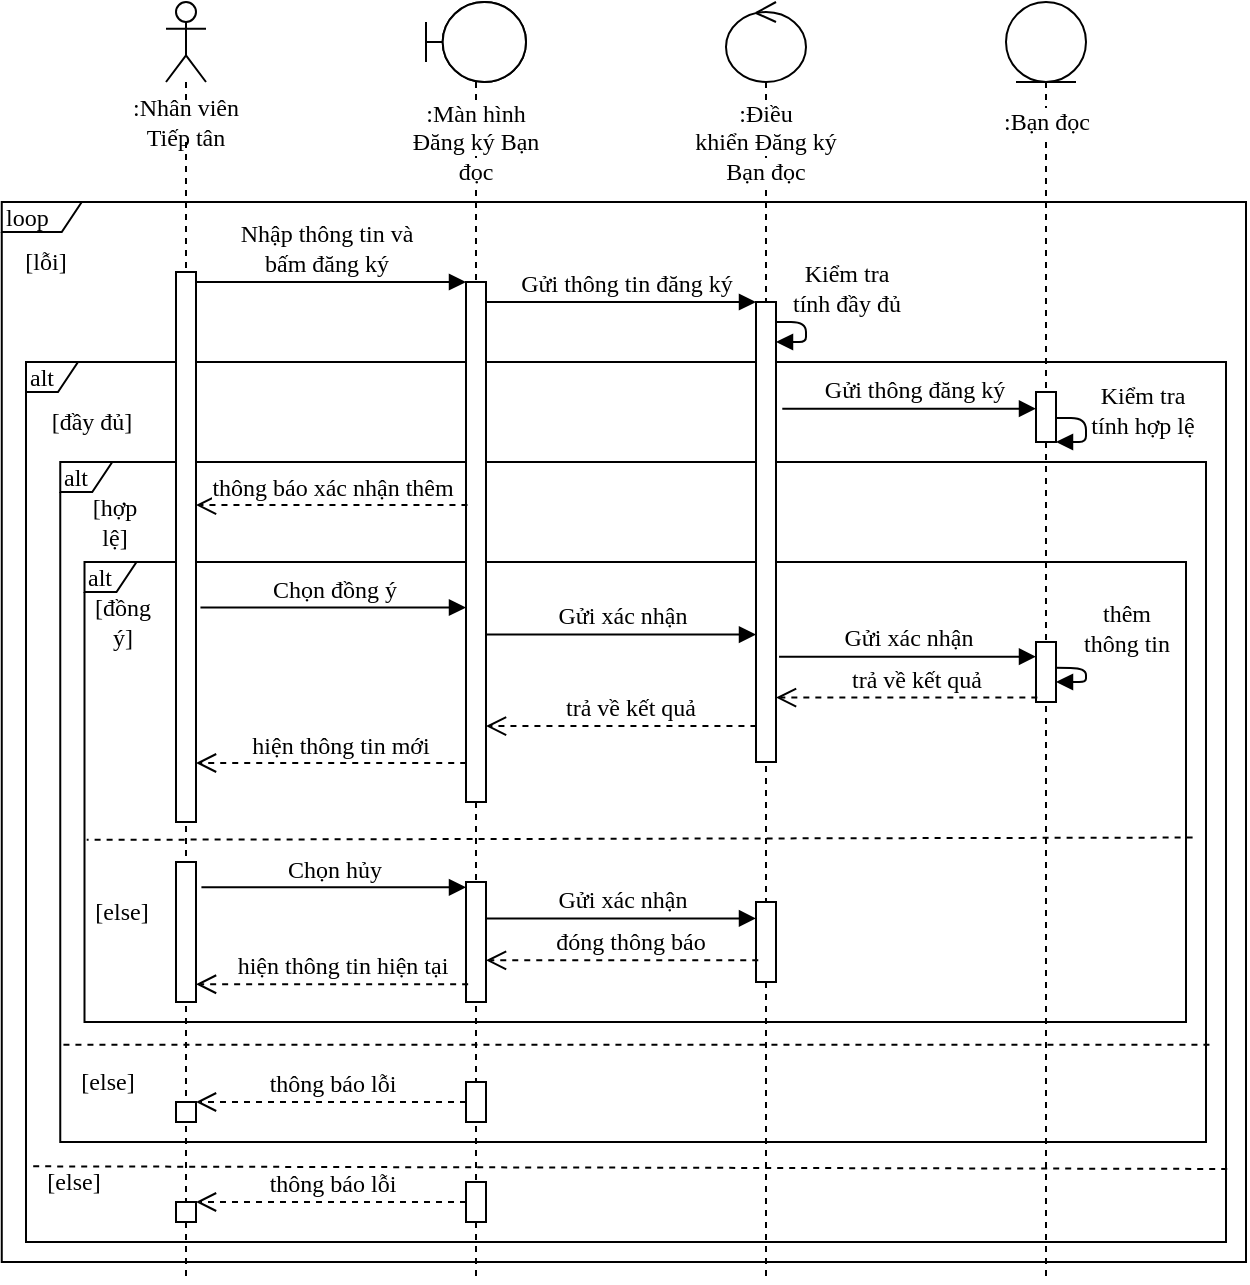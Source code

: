 <mxfile version="13.3.3" type="device"><diagram name="Page-1" id="13e1069c-82ec-6db2-03f1-153e76fe0fe0"><mxGraphModel dx="1028" dy="423" grid="1" gridSize="10" guides="1" tooltips="1" connect="1" arrows="1" fold="1" page="1" pageScale="1" pageWidth="827" pageHeight="1169" background="#ffffff" math="0" shadow="0"><root><mxCell id="0"/><mxCell id="1" parent="0"/><mxCell id="8qlqytxQUJr07SuBDFED-2" value="loop" style="shape=umlFrame;whiteSpace=wrap;html=1;width=40;height=15;fontFamily=Times New Roman;fontSize=12;align=left;" parent="1" vertex="1"><mxGeometry x="17.88" y="120" width="622.12" height="530" as="geometry"/></mxCell><mxCell id="8qlqytxQUJr07SuBDFED-74" value="alt" style="shape=umlFrame;whiteSpace=wrap;html=1;width=26;height=15;fontFamily=Times New Roman;fontSize=12;align=left;" parent="1" vertex="1"><mxGeometry x="30" y="200" width="600" height="440" as="geometry"/></mxCell><mxCell id="Mqc2IqFKAtQLX73uKZ2_-26" value="alt" style="shape=umlFrame;whiteSpace=wrap;html=1;width=26;height=15;fontFamily=Times New Roman;fontSize=12;align=left;" vertex="1" parent="1"><mxGeometry x="47.13" y="250" width="572.87" height="340" as="geometry"/></mxCell><mxCell id="Mqc2IqFKAtQLX73uKZ2_-70" value="alt" style="shape=umlFrame;whiteSpace=wrap;html=1;width=26;height=15;fontFamily=Times New Roman;fontSize=12;align=left;" vertex="1" parent="1"><mxGeometry x="59.25" y="300" width="550.75" height="230" as="geometry"/></mxCell><mxCell id="tdb_ClGOePPP8fU_YmU6-1" value="" style="shape=umlLifeline;participant=umlActor;perimeter=lifelinePerimeter;whiteSpace=wrap;html=1;container=1;collapsible=0;recursiveResize=0;verticalAlign=top;spacingTop=36;labelBackgroundColor=#ffffff;outlineConnect=0;fontFamily=Times New Roman;fontSize=11;" parent="1" vertex="1"><mxGeometry x="100" y="20" width="20" height="640" as="geometry"/></mxCell><mxCell id="tdb_ClGOePPP8fU_YmU6-8" value="" style="html=1;points=[];perimeter=orthogonalPerimeter;fontFamily=Times New Roman;fontSize=12;" parent="tdb_ClGOePPP8fU_YmU6-1" vertex="1"><mxGeometry x="5" y="135" width="10" height="275" as="geometry"/></mxCell><mxCell id="8qlqytxQUJr07SuBDFED-80" value="" style="html=1;points=[];perimeter=orthogonalPerimeter;fontFamily=Times New Roman;fontSize=12;" parent="tdb_ClGOePPP8fU_YmU6-1" vertex="1"><mxGeometry x="5" y="600" width="10" height="10" as="geometry"/></mxCell><mxCell id="Mqc2IqFKAtQLX73uKZ2_-28" value="" style="html=1;points=[];perimeter=orthogonalPerimeter;fontFamily=Times New Roman;fontSize=12;" vertex="1" parent="tdb_ClGOePPP8fU_YmU6-1"><mxGeometry x="5" y="430" width="10" height="70" as="geometry"/></mxCell><mxCell id="Mqc2IqFKAtQLX73uKZ2_-88" value="" style="html=1;points=[];perimeter=orthogonalPerimeter;fontFamily=Times New Roman;fontSize=12;" vertex="1" parent="tdb_ClGOePPP8fU_YmU6-1"><mxGeometry x="5" y="550" width="10" height="10" as="geometry"/></mxCell><mxCell id="tdb_ClGOePPP8fU_YmU6-2" value="" style="shape=umlLifeline;participant=umlBoundary;perimeter=lifelinePerimeter;whiteSpace=wrap;html=1;container=1;collapsible=0;recursiveResize=0;verticalAlign=top;spacingTop=36;labelBackgroundColor=#ffffff;outlineConnect=0;fontFamily=Times New Roman;fontSize=12;" parent="1" vertex="1"><mxGeometry x="230" y="20" width="50" height="640" as="geometry"/></mxCell><mxCell id="Mqc2IqFKAtQLX73uKZ2_-75" value="" style="shape=umlLifeline;participant=umlBoundary;perimeter=lifelinePerimeter;whiteSpace=wrap;html=1;container=1;collapsible=0;recursiveResize=0;verticalAlign=top;spacingTop=36;labelBackgroundColor=#ffffff;outlineConnect=0;fontFamily=Times New Roman;fontSize=12;" vertex="1" parent="tdb_ClGOePPP8fU_YmU6-2"><mxGeometry width="50" height="640" as="geometry"/></mxCell><mxCell id="Mqc2IqFKAtQLX73uKZ2_-76" value="" style="html=1;points=[];perimeter=orthogonalPerimeter;fontFamily=Times New Roman;fontSize=12;" vertex="1" parent="Mqc2IqFKAtQLX73uKZ2_-75"><mxGeometry x="20" y="140" width="10" height="260" as="geometry"/></mxCell><mxCell id="Mqc2IqFKAtQLX73uKZ2_-29" value="" style="html=1;points=[];perimeter=orthogonalPerimeter;fontFamily=Times New Roman;fontSize=12;" vertex="1" parent="Mqc2IqFKAtQLX73uKZ2_-75"><mxGeometry x="20" y="440" width="10" height="60" as="geometry"/></mxCell><mxCell id="Mqc2IqFKAtQLX73uKZ2_-86" value="" style="html=1;points=[];perimeter=orthogonalPerimeter;fontFamily=Times New Roman;fontSize=12;" vertex="1" parent="Mqc2IqFKAtQLX73uKZ2_-75"><mxGeometry x="20" y="540" width="10" height="20" as="geometry"/></mxCell><mxCell id="Mqc2IqFKAtQLX73uKZ2_-87" value="thông báo lỗi" style="html=1;verticalAlign=bottom;endArrow=open;dashed=1;endSize=8;fontFamily=Times New Roman;fontSize=12;" edge="1" parent="Mqc2IqFKAtQLX73uKZ2_-75" source="Mqc2IqFKAtQLX73uKZ2_-86"><mxGeometry relative="1" as="geometry"><mxPoint x="20.41" y="655.53" as="sourcePoint"/><mxPoint x="-115.0" y="550" as="targetPoint"/></mxGeometry></mxCell><mxCell id="8qlqytxQUJr07SuBDFED-81" value="thông báo lỗi" style="html=1;verticalAlign=bottom;endArrow=open;dashed=1;endSize=8;fontFamily=Times New Roman;fontSize=12;" parent="Mqc2IqFKAtQLX73uKZ2_-75" edge="1" source="8qlqytxQUJr07SuBDFED-82"><mxGeometry relative="1" as="geometry"><mxPoint x="20.41" y="705.53" as="sourcePoint"/><mxPoint x="-115" y="600" as="targetPoint"/></mxGeometry></mxCell><mxCell id="8qlqytxQUJr07SuBDFED-82" value="" style="html=1;points=[];perimeter=orthogonalPerimeter;fontFamily=Times New Roman;fontSize=12;" parent="Mqc2IqFKAtQLX73uKZ2_-75" vertex="1"><mxGeometry x="20" y="590" width="10" height="20" as="geometry"/></mxCell><mxCell id="tdb_ClGOePPP8fU_YmU6-10" value="" style="html=1;points=[];perimeter=orthogonalPerimeter;fontFamily=Times New Roman;fontSize=12;" parent="tdb_ClGOePPP8fU_YmU6-2" vertex="1"><mxGeometry x="20" y="140" width="10" height="260" as="geometry"/></mxCell><mxCell id="tdb_ClGOePPP8fU_YmU6-3" value="" style="shape=umlLifeline;participant=umlControl;perimeter=lifelinePerimeter;whiteSpace=wrap;html=1;container=1;collapsible=0;recursiveResize=0;verticalAlign=top;spacingTop=36;labelBackgroundColor=#ffffff;outlineConnect=0;fontFamily=Times New Roman;fontSize=12;" parent="1" vertex="1"><mxGeometry x="380" y="20" width="40" height="640" as="geometry"/></mxCell><mxCell id="Mqc2IqFKAtQLX73uKZ2_-27" value="" style="html=1;points=[];perimeter=orthogonalPerimeter;fontFamily=Times New Roman;fontSize=12;" vertex="1" parent="tdb_ClGOePPP8fU_YmU6-3"><mxGeometry x="15" y="450" width="10" height="40" as="geometry"/></mxCell><mxCell id="tdb_ClGOePPP8fU_YmU6-4" value="" style="shape=umlLifeline;participant=umlEntity;perimeter=lifelinePerimeter;whiteSpace=wrap;html=1;container=1;collapsible=0;recursiveResize=0;verticalAlign=top;spacingTop=36;labelBackgroundColor=#ffffff;outlineConnect=0;fontFamily=Times New Roman;fontSize=12;" parent="1" vertex="1"><mxGeometry x="520" y="20" width="40" height="640" as="geometry"/></mxCell><mxCell id="Mqc2IqFKAtQLX73uKZ2_-67" value="" style="html=1;points=[];perimeter=orthogonalPerimeter;fontFamily=Times New Roman;fontSize=12;" vertex="1" parent="tdb_ClGOePPP8fU_YmU6-4"><mxGeometry x="15" y="195" width="10" height="25" as="geometry"/></mxCell><mxCell id="Mqc2IqFKAtQLX73uKZ2_-68" value="Kiểm tra&lt;br&gt;tính hợp lệ" style="html=1;verticalAlign=bottom;endArrow=block;fontFamily=Times New Roman;fontSize=12;" edge="1" parent="tdb_ClGOePPP8fU_YmU6-4" source="Mqc2IqFKAtQLX73uKZ2_-67" target="Mqc2IqFKAtQLX73uKZ2_-67"><mxGeometry x="0.298" y="30" width="80" relative="1" as="geometry"><mxPoint x="-105" y="170" as="sourcePoint"/><mxPoint x="25" y="221" as="targetPoint"/><Array as="points"><mxPoint x="40" y="208"/><mxPoint x="40" y="220"/></Array><mxPoint x="28" y="-29" as="offset"/></mxGeometry></mxCell><mxCell id="Mqc2IqFKAtQLX73uKZ2_-45" value="" style="html=1;points=[];perimeter=orthogonalPerimeter;fontFamily=Times New Roman;fontSize=12;" vertex="1" parent="tdb_ClGOePPP8fU_YmU6-4"><mxGeometry x="15" y="320" width="10" height="30" as="geometry"/></mxCell><mxCell id="Mqc2IqFKAtQLX73uKZ2_-37" value="thêm&lt;br&gt;thông tin" style="html=1;verticalAlign=bottom;endArrow=block;fontFamily=Times New Roman;fontSize=12;exitX=0.963;exitY=0.431;exitDx=0;exitDy=0;exitPerimeter=0;" edge="1" parent="tdb_ClGOePPP8fU_YmU6-4" source="Mqc2IqFKAtQLX73uKZ2_-45" target="Mqc2IqFKAtQLX73uKZ2_-45"><mxGeometry x="-0.177" y="20" width="80" relative="1" as="geometry"><mxPoint x="4.87" y="297.85" as="sourcePoint"/><mxPoint x="4.87" y="310.85" as="targetPoint"/><Array as="points"><mxPoint x="40" y="333"/><mxPoint x="40" y="340"/></Array><mxPoint y="-3" as="offset"/></mxGeometry></mxCell><mxCell id="GiUdu1NR9oItqfrMwQUK-1" value=":Nhân viên Tiếp tân" style="text;html=1;strokeColor=none;fillColor=#FFFFFF;align=center;verticalAlign=middle;whiteSpace=wrap;rounded=0;fontSize=12;fontFamily=Times New Roman;" parent="1" vertex="1"><mxGeometry x="75" y="70" width="70" height="20" as="geometry"/></mxCell><mxCell id="tdb_ClGOePPP8fU_YmU6-6" value="&lt;font style=&quot;font-size: 12px&quot;&gt;Nhập thông tin và&lt;br&gt;bấm đăng ký&lt;br&gt;&lt;/font&gt;" style="html=1;verticalAlign=bottom;endArrow=block;fontFamily=Times New Roman;fontSize=12;" parent="1" source="tdb_ClGOePPP8fU_YmU6-8" target="tdb_ClGOePPP8fU_YmU6-10" edge="1"><mxGeometry x="-0.037" width="80" relative="1" as="geometry"><mxPoint x="130" y="150" as="sourcePoint"/><mxPoint x="220" y="170" as="targetPoint"/><Array as="points"><mxPoint x="150" y="160"/></Array><mxPoint as="offset"/></mxGeometry></mxCell><mxCell id="tdb_ClGOePPP8fU_YmU6-9" value="Gửi thông tin đăng ký" style="html=1;verticalAlign=bottom;endArrow=block;fontFamily=Times New Roman;fontSize=12;" parent="1" source="tdb_ClGOePPP8fU_YmU6-10" target="tdb_ClGOePPP8fU_YmU6-12" edge="1"><mxGeometry x="0.032" width="80" relative="1" as="geometry"><mxPoint x="260.0" y="180" as="sourcePoint"/><mxPoint x="404.69" y="180" as="targetPoint"/><Array as="points"><mxPoint x="360" y="170"/></Array><mxPoint as="offset"/></mxGeometry></mxCell><mxCell id="tdb_ClGOePPP8fU_YmU6-12" value="" style="html=1;points=[];perimeter=orthogonalPerimeter;fontFamily=Times New Roman;fontSize=12;" parent="1" vertex="1"><mxGeometry x="395" y="170" width="10" height="230" as="geometry"/></mxCell><mxCell id="GiUdu1NR9oItqfrMwQUK-2" value="&lt;span style=&quot;background-color: rgb(255 , 255 , 255)&quot;&gt;:Màn hình Đăng ký Bạn đọc&lt;/span&gt;" style="text;html=1;strokeColor=none;fillColor=none;align=center;verticalAlign=middle;whiteSpace=wrap;rounded=0;fontFamily=Times New Roman;fontSize=12;" parent="1" vertex="1"><mxGeometry x="220" y="80" width="70" height="20" as="geometry"/></mxCell><mxCell id="GiUdu1NR9oItqfrMwQUK-3" value="&lt;span style=&quot;background-color: rgb(255 , 255 , 255)&quot;&gt;:Điều khiển&amp;nbsp;&lt;/span&gt;&lt;span style=&quot;background-color: rgb(255 , 255 , 255)&quot;&gt;Đăng ký Bạn đọc&lt;/span&gt;" style="text;html=1;strokeColor=none;fillColor=none;align=center;verticalAlign=middle;whiteSpace=wrap;rounded=0;fontFamily=Times New Roman;fontSize=12;" parent="1" vertex="1"><mxGeometry x="360" y="80" width="80" height="20" as="geometry"/></mxCell><mxCell id="GiUdu1NR9oItqfrMwQUK-4" value="&lt;span style=&quot;background-color: rgb(255 , 255 , 255)&quot;&gt;:Bạn đọc&lt;/span&gt;" style="text;html=1;strokeColor=none;fillColor=none;align=center;verticalAlign=middle;whiteSpace=wrap;rounded=0;fontFamily=Times New Roman;fontSize=12;" parent="1" vertex="1"><mxGeometry x="512.5" y="70" width="55" height="20" as="geometry"/></mxCell><mxCell id="8qlqytxQUJr07SuBDFED-1" value="Kiểm tra&lt;br&gt;tính đầy đủ" style="html=1;verticalAlign=bottom;endArrow=block;fontFamily=Times New Roman;fontSize=12;" parent="1" source="tdb_ClGOePPP8fU_YmU6-12" target="tdb_ClGOePPP8fU_YmU6-12" edge="1"><mxGeometry x="-0.25" y="20" width="80" relative="1" as="geometry"><mxPoint x="400" y="180" as="sourcePoint"/><mxPoint x="539.33" y="160.1" as="targetPoint"/><Array as="points"><mxPoint x="420" y="180"/><mxPoint x="420" y="190"/></Array><mxPoint as="offset"/></mxGeometry></mxCell><mxCell id="8qlqytxQUJr07SuBDFED-3" value="[lỗi]" style="text;html=1;strokeColor=none;fillColor=none;align=center;verticalAlign=middle;whiteSpace=wrap;rounded=0;fontFamily=Times New Roman;fontSize=12;" parent="1" vertex="1"><mxGeometry x="30" y="140" width="20" height="20" as="geometry"/></mxCell><mxCell id="8qlqytxQUJr07SuBDFED-5" value="[đầy đủ]" style="text;html=1;strokeColor=none;fillColor=none;align=center;verticalAlign=middle;whiteSpace=wrap;rounded=0;fontFamily=Times New Roman;fontSize=12;" parent="1" vertex="1"><mxGeometry x="39.25" y="220" width="48.25" height="20" as="geometry"/></mxCell><mxCell id="8qlqytxQUJr07SuBDFED-27" value="[else]" style="text;html=1;strokeColor=none;fillColor=none;align=center;verticalAlign=middle;whiteSpace=wrap;rounded=0;fontFamily=Times New Roman;fontSize=12;" parent="1" vertex="1"><mxGeometry x="59.25" y="550" width="24" height="20" as="geometry"/></mxCell><mxCell id="Mqc2IqFKAtQLX73uKZ2_-22" value="thông báo xác nhận thêm" style="html=1;verticalAlign=bottom;endArrow=open;dashed=1;endSize=8;fontFamily=Times New Roman;fontSize=12;exitX=0.073;exitY=0.429;exitDx=0;exitDy=0;exitPerimeter=0;" edge="1" parent="1" source="tdb_ClGOePPP8fU_YmU6-10" target="tdb_ClGOePPP8fU_YmU6-8"><mxGeometry relative="1" as="geometry"><mxPoint x="251" y="229.58" as="sourcePoint"/><mxPoint x="115" y="229.58" as="targetPoint"/></mxGeometry></mxCell><mxCell id="Mqc2IqFKAtQLX73uKZ2_-30" value="[hợp lệ]" style="text;html=1;strokeColor=none;fillColor=none;align=center;verticalAlign=middle;whiteSpace=wrap;rounded=0;fontFamily=Times New Roman;fontSize=12;" vertex="1" parent="1"><mxGeometry x="59.25" y="270" width="30.75" height="20" as="geometry"/></mxCell><mxCell id="Mqc2IqFKAtQLX73uKZ2_-31" value="[else]" style="text;html=1;strokeColor=none;fillColor=none;align=center;verticalAlign=middle;whiteSpace=wrap;rounded=0;fontFamily=Times New Roman;fontSize=12;" vertex="1" parent="1"><mxGeometry x="66" y="465" width="24" height="20" as="geometry"/></mxCell><mxCell id="Mqc2IqFKAtQLX73uKZ2_-32" value="" style="endArrow=none;dashed=1;html=1;fontFamily=Times New Roman;fontSize=12;exitX=1.003;exitY=0.857;exitDx=0;exitDy=0;exitPerimeter=0;entryX=0;entryY=0.857;entryDx=0;entryDy=0;entryPerimeter=0;" edge="1" parent="1" source="Mqc2IqFKAtQLX73uKZ2_-26" target="Mqc2IqFKAtQLX73uKZ2_-26"><mxGeometry width="50" height="50" relative="1" as="geometry"><mxPoint x="623.575" y="460.88" as="sourcePoint"/><mxPoint x="24" y="463" as="targetPoint"/><Array as="points"/></mxGeometry></mxCell><mxCell id="Mqc2IqFKAtQLX73uKZ2_-33" value="Chọn đồng ý" style="html=1;verticalAlign=bottom;endArrow=block;fontFamily=Times New Roman;fontSize=12;exitX=1.222;exitY=0.61;exitDx=0;exitDy=0;exitPerimeter=0;" edge="1" parent="1" source="tdb_ClGOePPP8fU_YmU6-8" target="tdb_ClGOePPP8fU_YmU6-10"><mxGeometry width="80" relative="1" as="geometry"><mxPoint x="105" y="286" as="sourcePoint"/><mxPoint x="240" y="286.34" as="targetPoint"/><Array as="points"/></mxGeometry></mxCell><mxCell id="Mqc2IqFKAtQLX73uKZ2_-34" value="Gửi xác nhận" style="html=1;verticalAlign=bottom;endArrow=block;fontFamily=Times New Roman;fontSize=12;exitX=0.96;exitY=0.678;exitDx=0;exitDy=0;exitPerimeter=0;" edge="1" parent="1" source="tdb_ClGOePPP8fU_YmU6-10" target="tdb_ClGOePPP8fU_YmU6-12"><mxGeometry x="0.005" width="80" relative="1" as="geometry"><mxPoint x="260" y="276" as="sourcePoint"/><mxPoint x="385" y="300.08" as="targetPoint"/><Array as="points"/><mxPoint as="offset"/></mxGeometry></mxCell><mxCell id="Mqc2IqFKAtQLX73uKZ2_-35" value="Chọn hủy" style="html=1;verticalAlign=bottom;endArrow=block;fontFamily=Times New Roman;fontSize=12;exitX=1.271;exitY=0.181;exitDx=0;exitDy=0;exitPerimeter=0;" edge="1" parent="1" target="Mqc2IqFKAtQLX73uKZ2_-29" source="Mqc2IqFKAtQLX73uKZ2_-28"><mxGeometry width="80" relative="1" as="geometry"><mxPoint x="105" y="410" as="sourcePoint"/><mxPoint x="230" y="464.76" as="targetPoint"/><Array as="points"/></mxGeometry></mxCell><mxCell id="Mqc2IqFKAtQLX73uKZ2_-38" value="Gửi xác nhận" style="html=1;verticalAlign=bottom;endArrow=block;fontFamily=Times New Roman;fontSize=12;exitX=1.153;exitY=0.771;exitDx=0;exitDy=0;exitPerimeter=0;" edge="1" parent="1" target="Mqc2IqFKAtQLX73uKZ2_-45" source="tdb_ClGOePPP8fU_YmU6-12"><mxGeometry x="0.005" width="80" relative="1" as="geometry"><mxPoint x="394.7" y="310.4" as="sourcePoint"/><mxPoint x="515" y="310.4" as="targetPoint"/><Array as="points"/><mxPoint as="offset"/></mxGeometry></mxCell><mxCell id="Mqc2IqFKAtQLX73uKZ2_-39" value="trả về kết quả" style="html=1;verticalAlign=bottom;endArrow=open;dashed=1;endSize=8;fontFamily=Times New Roman;fontSize=12;exitX=0.067;exitY=0.926;exitDx=0;exitDy=0;exitPerimeter=0;" edge="1" parent="1" source="Mqc2IqFKAtQLX73uKZ2_-45" target="tdb_ClGOePPP8fU_YmU6-12"><mxGeometry x="-0.063" relative="1" as="geometry"><mxPoint x="520" y="340" as="sourcePoint"/><mxPoint x="395" y="340" as="targetPoint"/><mxPoint as="offset"/></mxGeometry></mxCell><mxCell id="Mqc2IqFKAtQLX73uKZ2_-40" value="trả về kết quả" style="html=1;verticalAlign=bottom;endArrow=open;dashed=1;endSize=8;fontFamily=Times New Roman;fontSize=12;exitX=0.022;exitY=0.922;exitDx=0;exitDy=0;exitPerimeter=0;" edge="1" parent="1" source="tdb_ClGOePPP8fU_YmU6-12" target="tdb_ClGOePPP8fU_YmU6-10"><mxGeometry x="-0.063" relative="1" as="geometry"><mxPoint x="383.9" y="353.92" as="sourcePoint"/><mxPoint x="280" y="354" as="targetPoint"/><mxPoint as="offset"/></mxGeometry></mxCell><mxCell id="Mqc2IqFKAtQLX73uKZ2_-41" value="hiện thông tin mới" style="html=1;verticalAlign=bottom;endArrow=open;dashed=1;endSize=8;fontFamily=Times New Roman;fontSize=12;exitX=0.011;exitY=0.925;exitDx=0;exitDy=0;exitPerimeter=0;" edge="1" parent="1" source="tdb_ClGOePPP8fU_YmU6-10" target="tdb_ClGOePPP8fU_YmU6-8"><mxGeometry x="-0.063" relative="1" as="geometry"><mxPoint x="239.46" y="365.44" as="sourcePoint"/><mxPoint x="105" y="365.44" as="targetPoint"/><mxPoint as="offset"/></mxGeometry></mxCell><mxCell id="Mqc2IqFKAtQLX73uKZ2_-42" value="Gửi xác nhận" style="html=1;verticalAlign=bottom;endArrow=block;fontFamily=Times New Roman;fontSize=12;exitX=1.013;exitY=0.304;exitDx=0;exitDy=0;exitPerimeter=0;" edge="1" parent="1" source="Mqc2IqFKAtQLX73uKZ2_-29" target="Mqc2IqFKAtQLX73uKZ2_-27"><mxGeometry width="80" relative="1" as="geometry"><mxPoint x="250" y="420" as="sourcePoint"/><mxPoint x="385" y="420" as="targetPoint"/><Array as="points"/></mxGeometry></mxCell><mxCell id="Mqc2IqFKAtQLX73uKZ2_-43" value="đóng thông báo" style="html=1;verticalAlign=bottom;endArrow=open;dashed=1;endSize=8;fontFamily=Times New Roman;fontSize=12;exitX=0.113;exitY=0.729;exitDx=0;exitDy=0;exitPerimeter=0;" edge="1" parent="1" source="Mqc2IqFKAtQLX73uKZ2_-27" target="Mqc2IqFKAtQLX73uKZ2_-29"><mxGeometry x="-0.063" relative="1" as="geometry"><mxPoint x="396" y="504" as="sourcePoint"/><mxPoint x="241.43" y="450.0" as="targetPoint"/><mxPoint as="offset"/></mxGeometry></mxCell><mxCell id="Mqc2IqFKAtQLX73uKZ2_-44" value="hiện thông tin hiện tại" style="html=1;verticalAlign=bottom;endArrow=open;dashed=1;endSize=8;fontFamily=Times New Roman;fontSize=12;exitX=0.107;exitY=0.852;exitDx=0;exitDy=0;exitPerimeter=0;" edge="1" parent="1" source="Mqc2IqFKAtQLX73uKZ2_-29" target="Mqc2IqFKAtQLX73uKZ2_-28"><mxGeometry x="-0.063" relative="1" as="geometry"><mxPoint x="234.46" y="460.0" as="sourcePoint"/><mxPoint x="100" y="460.0" as="targetPoint"/><mxPoint as="offset"/></mxGeometry></mxCell><mxCell id="Mqc2IqFKAtQLX73uKZ2_-61" value="" style="endArrow=none;dashed=1;html=1;fontFamily=Times New Roman;fontSize=12;exitX=1.001;exitY=0.917;exitDx=0;exitDy=0;exitPerimeter=0;entryX=0.001;entryY=0.914;entryDx=0;entryDy=0;entryPerimeter=0;" edge="1" parent="1" source="8qlqytxQUJr07SuBDFED-74" target="8qlqytxQUJr07SuBDFED-74"><mxGeometry width="50" height="50" relative="1" as="geometry"><mxPoint x="724.97" y="620.0" as="sourcePoint"/><mxPoint x="10.0" y="620.0" as="targetPoint"/><Array as="points"/></mxGeometry></mxCell><mxCell id="Mqc2IqFKAtQLX73uKZ2_-66" value="Gửi thông đăng ký" style="html=1;verticalAlign=bottom;endArrow=block;fontFamily=Times New Roman;fontSize=12;exitX=1.314;exitY=0.232;exitDx=0;exitDy=0;exitPerimeter=0;" edge="1" parent="1" source="tdb_ClGOePPP8fU_YmU6-12" target="Mqc2IqFKAtQLX73uKZ2_-67"><mxGeometry x="0.032" width="80" relative="1" as="geometry"><mxPoint x="400" y="230" as="sourcePoint"/><mxPoint x="535" y="229.66" as="targetPoint"/><Array as="points"/><mxPoint as="offset"/></mxGeometry></mxCell><mxCell id="Mqc2IqFKAtQLX73uKZ2_-71" value="[đồng ý]" style="text;html=1;strokeColor=none;fillColor=none;align=center;verticalAlign=middle;whiteSpace=wrap;rounded=0;fontFamily=Times New Roman;fontSize=12;" vertex="1" parent="1"><mxGeometry x="63.25" y="320" width="30.75" height="20" as="geometry"/></mxCell><mxCell id="Mqc2IqFKAtQLX73uKZ2_-85" value="" style="endArrow=none;dashed=1;html=1;fontFamily=Times New Roman;fontSize=12;exitX=1.006;exitY=0.599;exitDx=0;exitDy=0;exitPerimeter=0;entryX=0.002;entryY=0.604;entryDx=0;entryDy=0;entryPerimeter=0;" edge="1" parent="1" source="Mqc2IqFKAtQLX73uKZ2_-70" target="Mqc2IqFKAtQLX73uKZ2_-70"><mxGeometry width="50" height="50" relative="1" as="geometry"><mxPoint x="740.53" y="551.6" as="sourcePoint"/><mxPoint x="55.77" y="551.6" as="targetPoint"/><Array as="points"/></mxGeometry></mxCell><mxCell id="Mqc2IqFKAtQLX73uKZ2_-89" value="[else]" style="text;html=1;strokeColor=none;fillColor=none;align=center;verticalAlign=middle;whiteSpace=wrap;rounded=0;fontFamily=Times New Roman;fontSize=12;" vertex="1" parent="1"><mxGeometry x="42" y="600" width="24" height="20" as="geometry"/></mxCell></root></mxGraphModel></diagram></mxfile>